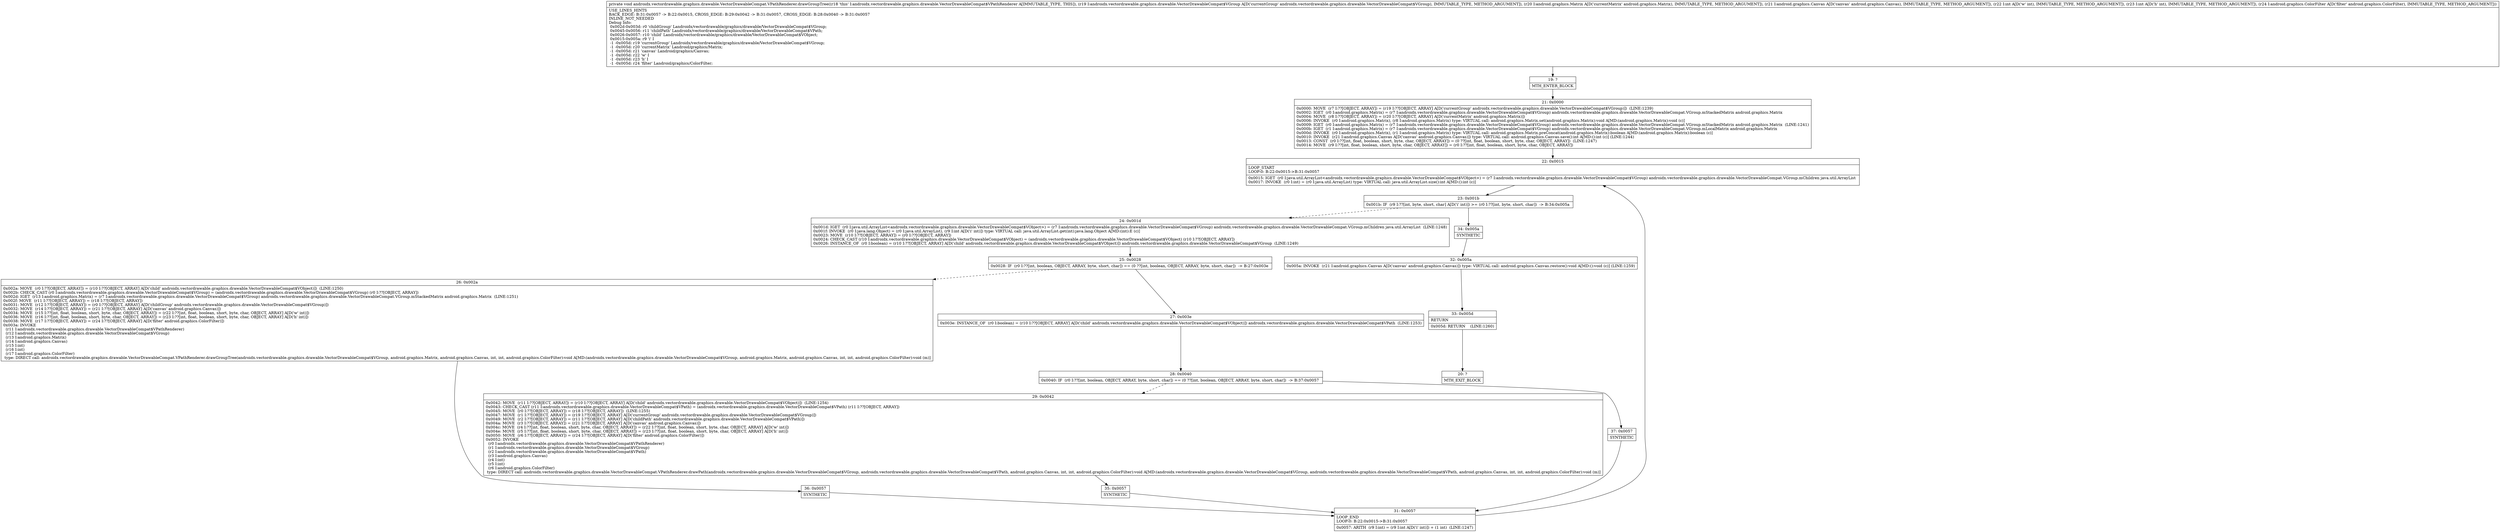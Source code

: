 digraph "CFG forandroidx.vectordrawable.graphics.drawable.VectorDrawableCompat.VPathRenderer.drawGroupTree(Landroidx\/vectordrawable\/graphics\/drawable\/VectorDrawableCompat$VGroup;Landroid\/graphics\/Matrix;Landroid\/graphics\/Canvas;IILandroid\/graphics\/ColorFilter;)V" {
Node_19 [shape=record,label="{19\:\ ?|MTH_ENTER_BLOCK\l}"];
Node_21 [shape=record,label="{21\:\ 0x0000|0x0000: MOVE  (r7 I:??[OBJECT, ARRAY]) = (r19 I:??[OBJECT, ARRAY] A[D('currentGroup' androidx.vectordrawable.graphics.drawable.VectorDrawableCompat$VGroup)])  (LINE:1239)\l0x0002: IGET  (r0 I:android.graphics.Matrix) = (r7 I:androidx.vectordrawable.graphics.drawable.VectorDrawableCompat$VGroup) androidx.vectordrawable.graphics.drawable.VectorDrawableCompat.VGroup.mStackedMatrix android.graphics.Matrix \l0x0004: MOVE  (r8 I:??[OBJECT, ARRAY]) = (r20 I:??[OBJECT, ARRAY] A[D('currentMatrix' android.graphics.Matrix)]) \l0x0006: INVOKE  (r0 I:android.graphics.Matrix), (r8 I:android.graphics.Matrix) type: VIRTUAL call: android.graphics.Matrix.set(android.graphics.Matrix):void A[MD:(android.graphics.Matrix):void (c)]\l0x0009: IGET  (r0 I:android.graphics.Matrix) = (r7 I:androidx.vectordrawable.graphics.drawable.VectorDrawableCompat$VGroup) androidx.vectordrawable.graphics.drawable.VectorDrawableCompat.VGroup.mStackedMatrix android.graphics.Matrix  (LINE:1241)\l0x000b: IGET  (r1 I:android.graphics.Matrix) = (r7 I:androidx.vectordrawable.graphics.drawable.VectorDrawableCompat$VGroup) androidx.vectordrawable.graphics.drawable.VectorDrawableCompat.VGroup.mLocalMatrix android.graphics.Matrix \l0x000d: INVOKE  (r0 I:android.graphics.Matrix), (r1 I:android.graphics.Matrix) type: VIRTUAL call: android.graphics.Matrix.preConcat(android.graphics.Matrix):boolean A[MD:(android.graphics.Matrix):boolean (c)]\l0x0010: INVOKE  (r21 I:android.graphics.Canvas A[D('canvas' android.graphics.Canvas)]) type: VIRTUAL call: android.graphics.Canvas.save():int A[MD:():int (c)] (LINE:1244)\l0x0013: CONST  (r0 I:??[int, float, boolean, short, byte, char, OBJECT, ARRAY]) = (0 ??[int, float, boolean, short, byte, char, OBJECT, ARRAY])  (LINE:1247)\l0x0014: MOVE  (r9 I:??[int, float, boolean, short, byte, char, OBJECT, ARRAY]) = (r0 I:??[int, float, boolean, short, byte, char, OBJECT, ARRAY]) \l}"];
Node_22 [shape=record,label="{22\:\ 0x0015|LOOP_START\lLOOP:0: B:22:0x0015\-\>B:31:0x0057\l|0x0015: IGET  (r0 I:java.util.ArrayList\<androidx.vectordrawable.graphics.drawable.VectorDrawableCompat$VObject\>) = (r7 I:androidx.vectordrawable.graphics.drawable.VectorDrawableCompat$VGroup) androidx.vectordrawable.graphics.drawable.VectorDrawableCompat.VGroup.mChildren java.util.ArrayList \l0x0017: INVOKE  (r0 I:int) = (r0 I:java.util.ArrayList) type: VIRTUAL call: java.util.ArrayList.size():int A[MD:():int (c)]\l}"];
Node_23 [shape=record,label="{23\:\ 0x001b|0x001b: IF  (r9 I:??[int, byte, short, char] A[D('i' int)]) \>= (r0 I:??[int, byte, short, char])  \-\> B:34:0x005a \l}"];
Node_24 [shape=record,label="{24\:\ 0x001d|0x001d: IGET  (r0 I:java.util.ArrayList\<androidx.vectordrawable.graphics.drawable.VectorDrawableCompat$VObject\>) = (r7 I:androidx.vectordrawable.graphics.drawable.VectorDrawableCompat$VGroup) androidx.vectordrawable.graphics.drawable.VectorDrawableCompat.VGroup.mChildren java.util.ArrayList  (LINE:1248)\l0x001f: INVOKE  (r0 I:java.lang.Object) = (r0 I:java.util.ArrayList), (r9 I:int A[D('i' int)]) type: VIRTUAL call: java.util.ArrayList.get(int):java.lang.Object A[MD:(int):E (c)]\l0x0023: MOVE  (r10 I:??[OBJECT, ARRAY]) = (r0 I:??[OBJECT, ARRAY]) \l0x0024: CHECK_CAST (r10 I:androidx.vectordrawable.graphics.drawable.VectorDrawableCompat$VObject) = (androidx.vectordrawable.graphics.drawable.VectorDrawableCompat$VObject) (r10 I:??[OBJECT, ARRAY]) \l0x0026: INSTANCE_OF  (r0 I:boolean) = (r10 I:??[OBJECT, ARRAY] A[D('child' androidx.vectordrawable.graphics.drawable.VectorDrawableCompat$VObject)]) androidx.vectordrawable.graphics.drawable.VectorDrawableCompat$VGroup  (LINE:1249)\l}"];
Node_25 [shape=record,label="{25\:\ 0x0028|0x0028: IF  (r0 I:??[int, boolean, OBJECT, ARRAY, byte, short, char]) == (0 ??[int, boolean, OBJECT, ARRAY, byte, short, char])  \-\> B:27:0x003e \l}"];
Node_26 [shape=record,label="{26\:\ 0x002a|0x002a: MOVE  (r0 I:??[OBJECT, ARRAY]) = (r10 I:??[OBJECT, ARRAY] A[D('child' androidx.vectordrawable.graphics.drawable.VectorDrawableCompat$VObject)])  (LINE:1250)\l0x002b: CHECK_CAST (r0 I:androidx.vectordrawable.graphics.drawable.VectorDrawableCompat$VGroup) = (androidx.vectordrawable.graphics.drawable.VectorDrawableCompat$VGroup) (r0 I:??[OBJECT, ARRAY]) \l0x002d: IGET  (r13 I:android.graphics.Matrix) = (r7 I:androidx.vectordrawable.graphics.drawable.VectorDrawableCompat$VGroup) androidx.vectordrawable.graphics.drawable.VectorDrawableCompat.VGroup.mStackedMatrix android.graphics.Matrix  (LINE:1251)\l0x002f: MOVE  (r11 I:??[OBJECT, ARRAY]) = (r18 I:??[OBJECT, ARRAY]) \l0x0031: MOVE  (r12 I:??[OBJECT, ARRAY]) = (r0 I:??[OBJECT, ARRAY] A[D('childGroup' androidx.vectordrawable.graphics.drawable.VectorDrawableCompat$VGroup)]) \l0x0032: MOVE  (r14 I:??[OBJECT, ARRAY]) = (r21 I:??[OBJECT, ARRAY] A[D('canvas' android.graphics.Canvas)]) \l0x0034: MOVE  (r15 I:??[int, float, boolean, short, byte, char, OBJECT, ARRAY]) = (r22 I:??[int, float, boolean, short, byte, char, OBJECT, ARRAY] A[D('w' int)]) \l0x0036: MOVE  (r16 I:??[int, float, boolean, short, byte, char, OBJECT, ARRAY]) = (r23 I:??[int, float, boolean, short, byte, char, OBJECT, ARRAY] A[D('h' int)]) \l0x0038: MOVE  (r17 I:??[OBJECT, ARRAY]) = (r24 I:??[OBJECT, ARRAY] A[D('filter' android.graphics.ColorFilter)]) \l0x003a: INVOKE  \l  (r11 I:androidx.vectordrawable.graphics.drawable.VectorDrawableCompat$VPathRenderer)\l  (r12 I:androidx.vectordrawable.graphics.drawable.VectorDrawableCompat$VGroup)\l  (r13 I:android.graphics.Matrix)\l  (r14 I:android.graphics.Canvas)\l  (r15 I:int)\l  (r16 I:int)\l  (r17 I:android.graphics.ColorFilter)\l type: DIRECT call: androidx.vectordrawable.graphics.drawable.VectorDrawableCompat.VPathRenderer.drawGroupTree(androidx.vectordrawable.graphics.drawable.VectorDrawableCompat$VGroup, android.graphics.Matrix, android.graphics.Canvas, int, int, android.graphics.ColorFilter):void A[MD:(androidx.vectordrawable.graphics.drawable.VectorDrawableCompat$VGroup, android.graphics.Matrix, android.graphics.Canvas, int, int, android.graphics.ColorFilter):void (m)]\l}"];
Node_36 [shape=record,label="{36\:\ 0x0057|SYNTHETIC\l}"];
Node_31 [shape=record,label="{31\:\ 0x0057|LOOP_END\lLOOP:0: B:22:0x0015\-\>B:31:0x0057\l|0x0057: ARITH  (r9 I:int) = (r9 I:int A[D('i' int)]) + (1 int)  (LINE:1247)\l}"];
Node_27 [shape=record,label="{27\:\ 0x003e|0x003e: INSTANCE_OF  (r0 I:boolean) = (r10 I:??[OBJECT, ARRAY] A[D('child' androidx.vectordrawable.graphics.drawable.VectorDrawableCompat$VObject)]) androidx.vectordrawable.graphics.drawable.VectorDrawableCompat$VPath  (LINE:1253)\l}"];
Node_28 [shape=record,label="{28\:\ 0x0040|0x0040: IF  (r0 I:??[int, boolean, OBJECT, ARRAY, byte, short, char]) == (0 ??[int, boolean, OBJECT, ARRAY, byte, short, char])  \-\> B:37:0x0057 \l}"];
Node_29 [shape=record,label="{29\:\ 0x0042|0x0042: MOVE  (r11 I:??[OBJECT, ARRAY]) = (r10 I:??[OBJECT, ARRAY] A[D('child' androidx.vectordrawable.graphics.drawable.VectorDrawableCompat$VObject)])  (LINE:1254)\l0x0043: CHECK_CAST (r11 I:androidx.vectordrawable.graphics.drawable.VectorDrawableCompat$VPath) = (androidx.vectordrawable.graphics.drawable.VectorDrawableCompat$VPath) (r11 I:??[OBJECT, ARRAY]) \l0x0045: MOVE  (r0 I:??[OBJECT, ARRAY]) = (r18 I:??[OBJECT, ARRAY])  (LINE:1255)\l0x0047: MOVE  (r1 I:??[OBJECT, ARRAY]) = (r19 I:??[OBJECT, ARRAY] A[D('currentGroup' androidx.vectordrawable.graphics.drawable.VectorDrawableCompat$VGroup)]) \l0x0049: MOVE  (r2 I:??[OBJECT, ARRAY]) = (r11 I:??[OBJECT, ARRAY] A[D('childPath' androidx.vectordrawable.graphics.drawable.VectorDrawableCompat$VPath)]) \l0x004a: MOVE  (r3 I:??[OBJECT, ARRAY]) = (r21 I:??[OBJECT, ARRAY] A[D('canvas' android.graphics.Canvas)]) \l0x004c: MOVE  (r4 I:??[int, float, boolean, short, byte, char, OBJECT, ARRAY]) = (r22 I:??[int, float, boolean, short, byte, char, OBJECT, ARRAY] A[D('w' int)]) \l0x004e: MOVE  (r5 I:??[int, float, boolean, short, byte, char, OBJECT, ARRAY]) = (r23 I:??[int, float, boolean, short, byte, char, OBJECT, ARRAY] A[D('h' int)]) \l0x0050: MOVE  (r6 I:??[OBJECT, ARRAY]) = (r24 I:??[OBJECT, ARRAY] A[D('filter' android.graphics.ColorFilter)]) \l0x0052: INVOKE  \l  (r0 I:androidx.vectordrawable.graphics.drawable.VectorDrawableCompat$VPathRenderer)\l  (r1 I:androidx.vectordrawable.graphics.drawable.VectorDrawableCompat$VGroup)\l  (r2 I:androidx.vectordrawable.graphics.drawable.VectorDrawableCompat$VPath)\l  (r3 I:android.graphics.Canvas)\l  (r4 I:int)\l  (r5 I:int)\l  (r6 I:android.graphics.ColorFilter)\l type: DIRECT call: androidx.vectordrawable.graphics.drawable.VectorDrawableCompat.VPathRenderer.drawPath(androidx.vectordrawable.graphics.drawable.VectorDrawableCompat$VGroup, androidx.vectordrawable.graphics.drawable.VectorDrawableCompat$VPath, android.graphics.Canvas, int, int, android.graphics.ColorFilter):void A[MD:(androidx.vectordrawable.graphics.drawable.VectorDrawableCompat$VGroup, androidx.vectordrawable.graphics.drawable.VectorDrawableCompat$VPath, android.graphics.Canvas, int, int, android.graphics.ColorFilter):void (m)]\l}"];
Node_35 [shape=record,label="{35\:\ 0x0057|SYNTHETIC\l}"];
Node_37 [shape=record,label="{37\:\ 0x0057|SYNTHETIC\l}"];
Node_34 [shape=record,label="{34\:\ 0x005a|SYNTHETIC\l}"];
Node_32 [shape=record,label="{32\:\ 0x005a|0x005a: INVOKE  (r21 I:android.graphics.Canvas A[D('canvas' android.graphics.Canvas)]) type: VIRTUAL call: android.graphics.Canvas.restore():void A[MD:():void (c)] (LINE:1259)\l}"];
Node_33 [shape=record,label="{33\:\ 0x005d|RETURN\l|0x005d: RETURN    (LINE:1260)\l}"];
Node_20 [shape=record,label="{20\:\ ?|MTH_EXIT_BLOCK\l}"];
MethodNode[shape=record,label="{private void androidx.vectordrawable.graphics.drawable.VectorDrawableCompat.VPathRenderer.drawGroupTree((r18 'this' I:androidx.vectordrawable.graphics.drawable.VectorDrawableCompat$VPathRenderer A[IMMUTABLE_TYPE, THIS]), (r19 I:androidx.vectordrawable.graphics.drawable.VectorDrawableCompat$VGroup A[D('currentGroup' androidx.vectordrawable.graphics.drawable.VectorDrawableCompat$VGroup), IMMUTABLE_TYPE, METHOD_ARGUMENT]), (r20 I:android.graphics.Matrix A[D('currentMatrix' android.graphics.Matrix), IMMUTABLE_TYPE, METHOD_ARGUMENT]), (r21 I:android.graphics.Canvas A[D('canvas' android.graphics.Canvas), IMMUTABLE_TYPE, METHOD_ARGUMENT]), (r22 I:int A[D('w' int), IMMUTABLE_TYPE, METHOD_ARGUMENT]), (r23 I:int A[D('h' int), IMMUTABLE_TYPE, METHOD_ARGUMENT]), (r24 I:android.graphics.ColorFilter A[D('filter' android.graphics.ColorFilter), IMMUTABLE_TYPE, METHOD_ARGUMENT]))  | USE_LINES_HINTS\lBACK_EDGE: B:31:0x0057 \-\> B:22:0x0015, CROSS_EDGE: B:29:0x0042 \-\> B:31:0x0057, CROSS_EDGE: B:28:0x0040 \-\> B:31:0x0057\lINLINE_NOT_NEEDED\lDebug Info:\l  0x002d\-0x003d: r0 'childGroup' Landroidx\/vectordrawable\/graphics\/drawable\/VectorDrawableCompat$VGroup;\l  0x0045\-0x0056: r11 'childPath' Landroidx\/vectordrawable\/graphics\/drawable\/VectorDrawableCompat$VPath;\l  0x0026\-0x0057: r10 'child' Landroidx\/vectordrawable\/graphics\/drawable\/VectorDrawableCompat$VObject;\l  0x0015\-0x005a: r9 'i' I\l  \-1 \-0x005d: r19 'currentGroup' Landroidx\/vectordrawable\/graphics\/drawable\/VectorDrawableCompat$VGroup;\l  \-1 \-0x005d: r20 'currentMatrix' Landroid\/graphics\/Matrix;\l  \-1 \-0x005d: r21 'canvas' Landroid\/graphics\/Canvas;\l  \-1 \-0x005d: r22 'w' I\l  \-1 \-0x005d: r23 'h' I\l  \-1 \-0x005d: r24 'filter' Landroid\/graphics\/ColorFilter;\l}"];
MethodNode -> Node_19;Node_19 -> Node_21;
Node_21 -> Node_22;
Node_22 -> Node_23;
Node_23 -> Node_24[style=dashed];
Node_23 -> Node_34;
Node_24 -> Node_25;
Node_25 -> Node_26[style=dashed];
Node_25 -> Node_27;
Node_26 -> Node_36;
Node_36 -> Node_31;
Node_31 -> Node_22;
Node_27 -> Node_28;
Node_28 -> Node_29[style=dashed];
Node_28 -> Node_37;
Node_29 -> Node_35;
Node_35 -> Node_31;
Node_37 -> Node_31;
Node_34 -> Node_32;
Node_32 -> Node_33;
Node_33 -> Node_20;
}

